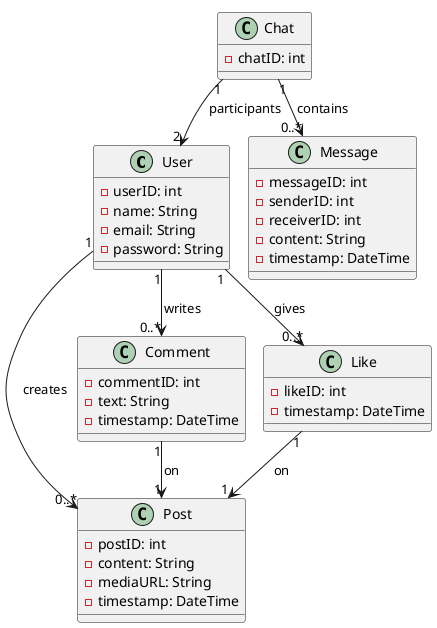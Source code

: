 @startuml
!pragma layout smetana

' ======================
' Domain Entities
' ======================

class User {
  - userID: int
  - name: String
  - email: String
  - password: String
}

class Post {
  - postID: int
  - content: String
  - mediaURL: String
  - timestamp: DateTime
}

class Comment {
  - commentID: int
  - text: String
  - timestamp: DateTime
}

class Like {
  - likeID: int
  - timestamp: DateTime
}

class Chat {
  - chatID: int
}

class Message {
  - messageID: int
  - senderID: int
  - receiverID: int
  - content: String
  - timestamp: DateTime
}

' ======================
' Relationships Between Entities
' ======================

' A User creates many Posts; each Post belongs to one User.
User "1" --> "0..*" Post : creates

' A User writes many Comments; each Comment is written by one User and on one Post.
User "1" --> "0..*" Comment : writes
Comment "1" --> "1" Post : on

' A User gives many Likes; each Like is by one User on one Post.
User "1" --> "0..*" Like : gives
Like "1" --> "1" Post : on

' A Chat involves two Users (simplified for now as a direct association).
Chat "1" --> "2" User : participants

' A Chat contains many Messages; each Message belongs to one Chat.
Chat "1" --> "0..*" Message : contains

@enduml
